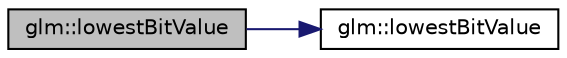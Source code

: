 digraph "glm::lowestBitValue"
{
 // LATEX_PDF_SIZE
  edge [fontname="Helvetica",fontsize="10",labelfontname="Helvetica",labelfontsize="10"];
  node [fontname="Helvetica",fontsize="10",shape=record];
  rankdir="LR";
  Node1 [label="glm::lowestBitValue",height=0.2,width=0.4,color="black", fillcolor="grey75", style="filled", fontcolor="black",tooltip=" "];
  Node1 -> Node2 [color="midnightblue",fontsize="10",style="solid",fontname="Helvetica"];
  Node2 [label="glm::lowestBitValue",height=0.2,width=0.4,color="black", fillcolor="white", style="filled",URL="$group__gtx__bit.html#ga2ff6568089f3a9b67f5c30918855fc6f",tooltip=" "];
}
